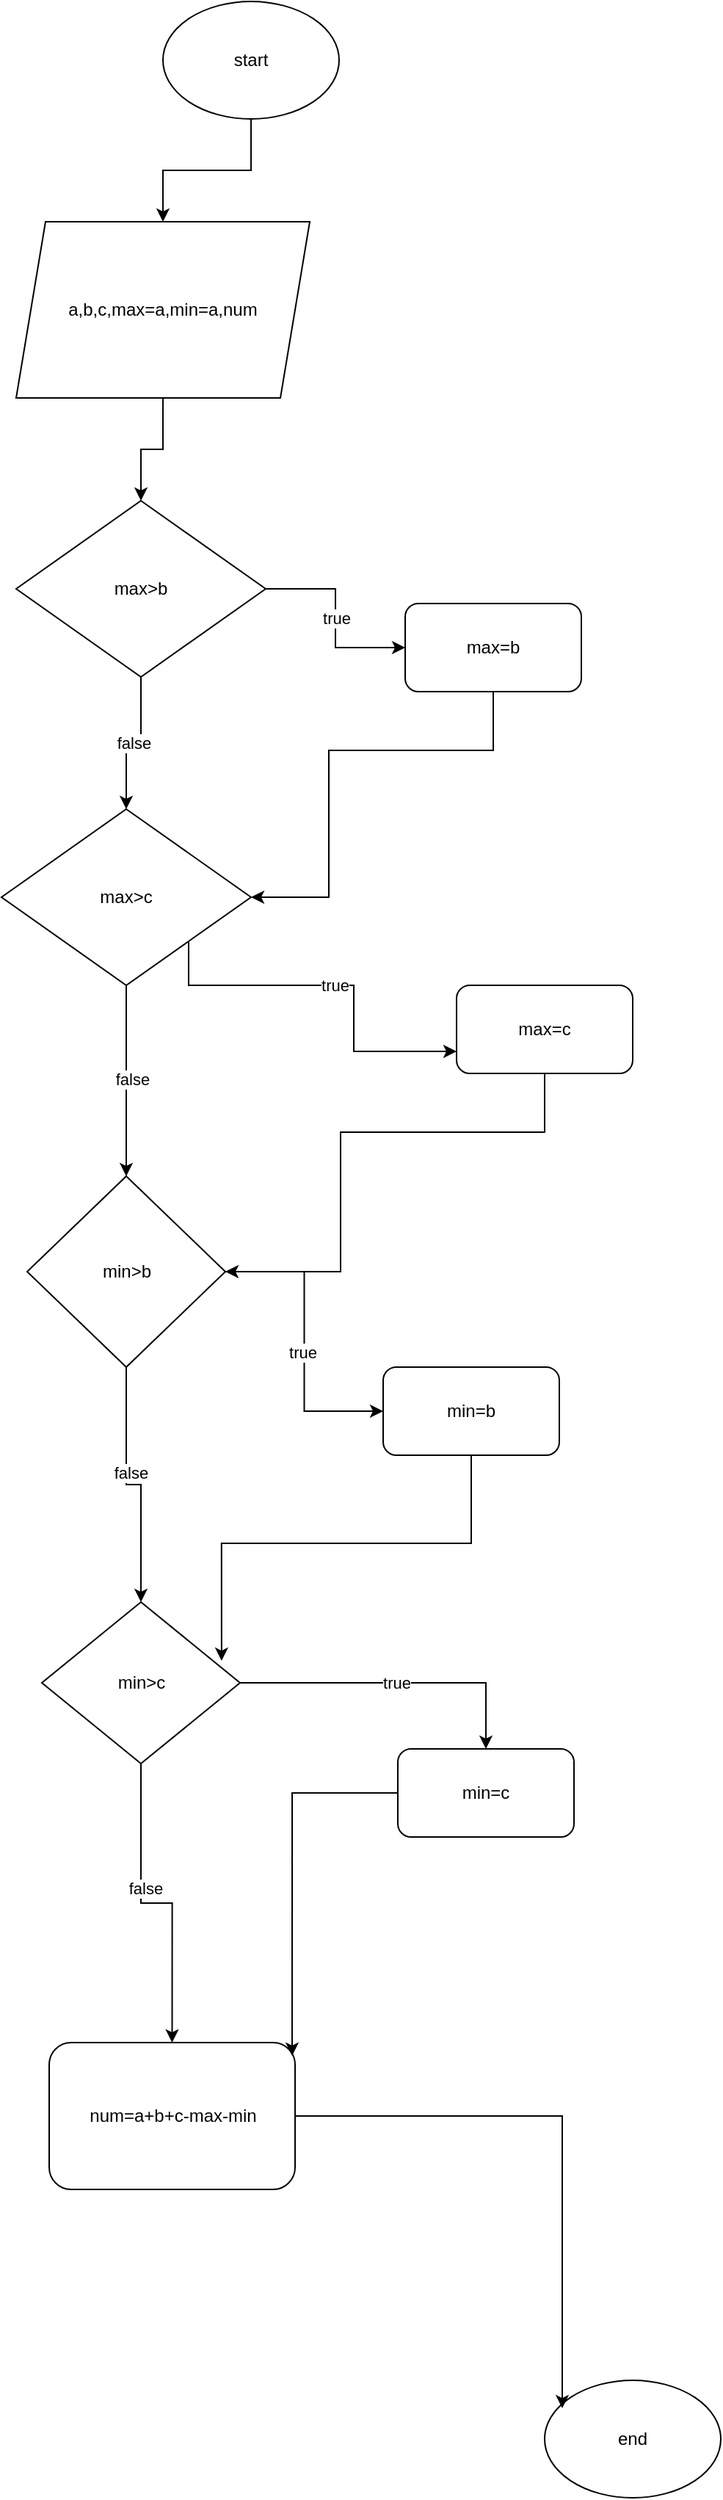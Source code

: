 <mxfile version="22.1.0" type="github">
  <diagram id="C5RBs43oDa-KdzZeNtuy" name="Page-1">
    <mxGraphModel dx="880" dy="463" grid="1" gridSize="10" guides="1" tooltips="1" connect="1" arrows="1" fold="1" page="1" pageScale="1" pageWidth="827" pageHeight="1169" math="0" shadow="0">
      <root>
        <mxCell id="WIyWlLk6GJQsqaUBKTNV-0" />
        <mxCell id="WIyWlLk6GJQsqaUBKTNV-1" parent="WIyWlLk6GJQsqaUBKTNV-0" />
        <mxCell id="MLnVwpXvPS_MH8pCmM1l-2" style="edgeStyle=orthogonalEdgeStyle;rounded=0;orthogonalLoop=1;jettySize=auto;html=1;" edge="1" parent="WIyWlLk6GJQsqaUBKTNV-1" source="MLnVwpXvPS_MH8pCmM1l-0" target="MLnVwpXvPS_MH8pCmM1l-1">
          <mxGeometry relative="1" as="geometry" />
        </mxCell>
        <mxCell id="MLnVwpXvPS_MH8pCmM1l-0" value="start" style="ellipse;whiteSpace=wrap;html=1;" vertex="1" parent="WIyWlLk6GJQsqaUBKTNV-1">
          <mxGeometry x="320" y="60" width="120" height="80" as="geometry" />
        </mxCell>
        <mxCell id="MLnVwpXvPS_MH8pCmM1l-4" style="edgeStyle=orthogonalEdgeStyle;rounded=0;orthogonalLoop=1;jettySize=auto;html=1;entryX=0.5;entryY=0;entryDx=0;entryDy=0;" edge="1" parent="WIyWlLk6GJQsqaUBKTNV-1" source="MLnVwpXvPS_MH8pCmM1l-1" target="MLnVwpXvPS_MH8pCmM1l-3">
          <mxGeometry relative="1" as="geometry" />
        </mxCell>
        <mxCell id="MLnVwpXvPS_MH8pCmM1l-1" value="a,b,c,max=a,min=a,num" style="shape=parallelogram;perimeter=parallelogramPerimeter;whiteSpace=wrap;html=1;fixedSize=1;" vertex="1" parent="WIyWlLk6GJQsqaUBKTNV-1">
          <mxGeometry x="220" y="210" width="200" height="120" as="geometry" />
        </mxCell>
        <mxCell id="MLnVwpXvPS_MH8pCmM1l-8" value="true" style="edgeStyle=orthogonalEdgeStyle;rounded=0;orthogonalLoop=1;jettySize=auto;html=1;entryX=0;entryY=0.5;entryDx=0;entryDy=0;" edge="1" parent="WIyWlLk6GJQsqaUBKTNV-1" source="MLnVwpXvPS_MH8pCmM1l-3" target="MLnVwpXvPS_MH8pCmM1l-7">
          <mxGeometry relative="1" as="geometry" />
        </mxCell>
        <mxCell id="MLnVwpXvPS_MH8pCmM1l-14" value="false" style="edgeStyle=orthogonalEdgeStyle;rounded=0;orthogonalLoop=1;jettySize=auto;html=1;entryX=0.5;entryY=0;entryDx=0;entryDy=0;" edge="1" parent="WIyWlLk6GJQsqaUBKTNV-1" source="MLnVwpXvPS_MH8pCmM1l-3" target="MLnVwpXvPS_MH8pCmM1l-5">
          <mxGeometry relative="1" as="geometry" />
        </mxCell>
        <mxCell id="MLnVwpXvPS_MH8pCmM1l-3" value="max&amp;gt;b" style="rhombus;whiteSpace=wrap;html=1;" vertex="1" parent="WIyWlLk6GJQsqaUBKTNV-1">
          <mxGeometry x="220" y="400" width="170" height="120" as="geometry" />
        </mxCell>
        <mxCell id="MLnVwpXvPS_MH8pCmM1l-18" value="true" style="edgeStyle=orthogonalEdgeStyle;rounded=0;orthogonalLoop=1;jettySize=auto;html=1;entryX=0;entryY=0.75;entryDx=0;entryDy=0;exitX=1;exitY=1;exitDx=0;exitDy=0;" edge="1" parent="WIyWlLk6GJQsqaUBKTNV-1" source="MLnVwpXvPS_MH8pCmM1l-5" target="MLnVwpXvPS_MH8pCmM1l-17">
          <mxGeometry relative="1" as="geometry">
            <Array as="points">
              <mxPoint x="338" y="730" />
              <mxPoint x="450" y="730" />
              <mxPoint x="450" y="775" />
            </Array>
          </mxGeometry>
        </mxCell>
        <mxCell id="MLnVwpXvPS_MH8pCmM1l-21" style="edgeStyle=orthogonalEdgeStyle;rounded=0;orthogonalLoop=1;jettySize=auto;html=1;entryX=0.5;entryY=0;entryDx=0;entryDy=0;" edge="1" parent="WIyWlLk6GJQsqaUBKTNV-1" source="MLnVwpXvPS_MH8pCmM1l-5" target="MLnVwpXvPS_MH8pCmM1l-20">
          <mxGeometry relative="1" as="geometry" />
        </mxCell>
        <mxCell id="MLnVwpXvPS_MH8pCmM1l-30" value="false" style="edgeLabel;html=1;align=center;verticalAlign=middle;resizable=0;points=[];" vertex="1" connectable="0" parent="MLnVwpXvPS_MH8pCmM1l-21">
          <mxGeometry x="-0.015" y="4" relative="1" as="geometry">
            <mxPoint as="offset" />
          </mxGeometry>
        </mxCell>
        <mxCell id="MLnVwpXvPS_MH8pCmM1l-5" value="max&amp;gt;c" style="rhombus;whiteSpace=wrap;html=1;" vertex="1" parent="WIyWlLk6GJQsqaUBKTNV-1">
          <mxGeometry x="210" y="610" width="170" height="120" as="geometry" />
        </mxCell>
        <mxCell id="MLnVwpXvPS_MH8pCmM1l-13" style="edgeStyle=orthogonalEdgeStyle;rounded=0;orthogonalLoop=1;jettySize=auto;html=1;entryX=1;entryY=0.5;entryDx=0;entryDy=0;" edge="1" parent="WIyWlLk6GJQsqaUBKTNV-1" source="MLnVwpXvPS_MH8pCmM1l-7" target="MLnVwpXvPS_MH8pCmM1l-5">
          <mxGeometry relative="1" as="geometry">
            <Array as="points">
              <mxPoint x="545" y="570" />
              <mxPoint x="433" y="570" />
              <mxPoint x="433" y="670" />
            </Array>
          </mxGeometry>
        </mxCell>
        <mxCell id="MLnVwpXvPS_MH8pCmM1l-7" value="max=b" style="rounded=1;whiteSpace=wrap;html=1;" vertex="1" parent="WIyWlLk6GJQsqaUBKTNV-1">
          <mxGeometry x="485" y="470" width="120" height="60" as="geometry" />
        </mxCell>
        <mxCell id="MLnVwpXvPS_MH8pCmM1l-22" style="edgeStyle=orthogonalEdgeStyle;rounded=0;orthogonalLoop=1;jettySize=auto;html=1;entryX=1;entryY=0.5;entryDx=0;entryDy=0;" edge="1" parent="WIyWlLk6GJQsqaUBKTNV-1" source="MLnVwpXvPS_MH8pCmM1l-17" target="MLnVwpXvPS_MH8pCmM1l-20">
          <mxGeometry relative="1" as="geometry">
            <Array as="points">
              <mxPoint x="580" y="830" />
              <mxPoint x="441" y="830" />
              <mxPoint x="441" y="925" />
            </Array>
          </mxGeometry>
        </mxCell>
        <mxCell id="MLnVwpXvPS_MH8pCmM1l-17" value="max=c" style="rounded=1;whiteSpace=wrap;html=1;" vertex="1" parent="WIyWlLk6GJQsqaUBKTNV-1">
          <mxGeometry x="520" y="730" width="120" height="60" as="geometry" />
        </mxCell>
        <mxCell id="MLnVwpXvPS_MH8pCmM1l-24" style="edgeStyle=orthogonalEdgeStyle;rounded=0;orthogonalLoop=1;jettySize=auto;html=1;entryX=0;entryY=0.5;entryDx=0;entryDy=0;" edge="1" parent="WIyWlLk6GJQsqaUBKTNV-1" source="MLnVwpXvPS_MH8pCmM1l-20" target="MLnVwpXvPS_MH8pCmM1l-23">
          <mxGeometry relative="1" as="geometry" />
        </mxCell>
        <mxCell id="MLnVwpXvPS_MH8pCmM1l-25" value="true" style="edgeLabel;html=1;align=center;verticalAlign=middle;resizable=0;points=[];" vertex="1" connectable="0" parent="MLnVwpXvPS_MH8pCmM1l-24">
          <mxGeometry x="0.065" y="-2" relative="1" as="geometry">
            <mxPoint as="offset" />
          </mxGeometry>
        </mxCell>
        <mxCell id="MLnVwpXvPS_MH8pCmM1l-27" style="edgeStyle=orthogonalEdgeStyle;rounded=0;orthogonalLoop=1;jettySize=auto;html=1;entryX=0.5;entryY=0;entryDx=0;entryDy=0;" edge="1" parent="WIyWlLk6GJQsqaUBKTNV-1" source="MLnVwpXvPS_MH8pCmM1l-20" target="MLnVwpXvPS_MH8pCmM1l-26">
          <mxGeometry relative="1" as="geometry" />
        </mxCell>
        <mxCell id="MLnVwpXvPS_MH8pCmM1l-31" value="false" style="edgeLabel;html=1;align=center;verticalAlign=middle;resizable=0;points=[];" vertex="1" connectable="0" parent="MLnVwpXvPS_MH8pCmM1l-27">
          <mxGeometry x="-0.153" y="3" relative="1" as="geometry">
            <mxPoint as="offset" />
          </mxGeometry>
        </mxCell>
        <mxCell id="MLnVwpXvPS_MH8pCmM1l-20" value="min&amp;gt;b" style="rhombus;whiteSpace=wrap;html=1;" vertex="1" parent="WIyWlLk6GJQsqaUBKTNV-1">
          <mxGeometry x="227.5" y="860" width="135" height="130" as="geometry" />
        </mxCell>
        <mxCell id="MLnVwpXvPS_MH8pCmM1l-23" value="min=b" style="rounded=1;whiteSpace=wrap;html=1;" vertex="1" parent="WIyWlLk6GJQsqaUBKTNV-1">
          <mxGeometry x="470" y="990" width="120" height="60" as="geometry" />
        </mxCell>
        <mxCell id="MLnVwpXvPS_MH8pCmM1l-33" value="true" style="edgeStyle=orthogonalEdgeStyle;rounded=0;orthogonalLoop=1;jettySize=auto;html=1;entryX=0.5;entryY=0;entryDx=0;entryDy=0;" edge="1" parent="WIyWlLk6GJQsqaUBKTNV-1" source="MLnVwpXvPS_MH8pCmM1l-26" target="MLnVwpXvPS_MH8pCmM1l-32">
          <mxGeometry relative="1" as="geometry" />
        </mxCell>
        <mxCell id="MLnVwpXvPS_MH8pCmM1l-35" style="edgeStyle=orthogonalEdgeStyle;rounded=0;orthogonalLoop=1;jettySize=auto;html=1;entryX=0.5;entryY=0;entryDx=0;entryDy=0;" edge="1" parent="WIyWlLk6GJQsqaUBKTNV-1" source="MLnVwpXvPS_MH8pCmM1l-26" target="MLnVwpXvPS_MH8pCmM1l-36">
          <mxGeometry relative="1" as="geometry">
            <mxPoint x="320" y="1430" as="targetPoint" />
          </mxGeometry>
        </mxCell>
        <mxCell id="MLnVwpXvPS_MH8pCmM1l-41" value="false" style="edgeLabel;html=1;align=center;verticalAlign=middle;resizable=0;points=[];" vertex="1" connectable="0" parent="MLnVwpXvPS_MH8pCmM1l-35">
          <mxGeometry x="-0.196" y="3" relative="1" as="geometry">
            <mxPoint as="offset" />
          </mxGeometry>
        </mxCell>
        <mxCell id="MLnVwpXvPS_MH8pCmM1l-26" value="min&amp;gt;c" style="rhombus;whiteSpace=wrap;html=1;" vertex="1" parent="WIyWlLk6GJQsqaUBKTNV-1">
          <mxGeometry x="237.5" y="1150" width="135" height="110" as="geometry" />
        </mxCell>
        <mxCell id="MLnVwpXvPS_MH8pCmM1l-29" style="edgeStyle=orthogonalEdgeStyle;rounded=0;orthogonalLoop=1;jettySize=auto;html=1;entryX=0.907;entryY=0.364;entryDx=0;entryDy=0;entryPerimeter=0;" edge="1" parent="WIyWlLk6GJQsqaUBKTNV-1" source="MLnVwpXvPS_MH8pCmM1l-23" target="MLnVwpXvPS_MH8pCmM1l-26">
          <mxGeometry relative="1" as="geometry">
            <Array as="points">
              <mxPoint x="530" y="1110" />
              <mxPoint x="360" y="1110" />
            </Array>
          </mxGeometry>
        </mxCell>
        <mxCell id="MLnVwpXvPS_MH8pCmM1l-32" value="min=c" style="rounded=1;whiteSpace=wrap;html=1;" vertex="1" parent="WIyWlLk6GJQsqaUBKTNV-1">
          <mxGeometry x="480" y="1250" width="120" height="60" as="geometry" />
        </mxCell>
        <mxCell id="MLnVwpXvPS_MH8pCmM1l-36" value="num=a+b+c-max-min" style="rounded=1;whiteSpace=wrap;html=1;" vertex="1" parent="WIyWlLk6GJQsqaUBKTNV-1">
          <mxGeometry x="242.5" y="1450" width="167.5" height="100" as="geometry" />
        </mxCell>
        <mxCell id="MLnVwpXvPS_MH8pCmM1l-37" value="end" style="ellipse;whiteSpace=wrap;html=1;" vertex="1" parent="WIyWlLk6GJQsqaUBKTNV-1">
          <mxGeometry x="580" y="1680" width="120" height="80" as="geometry" />
        </mxCell>
        <mxCell id="MLnVwpXvPS_MH8pCmM1l-38" style="edgeStyle=orthogonalEdgeStyle;rounded=0;orthogonalLoop=1;jettySize=auto;html=1;entryX=0.1;entryY=0.238;entryDx=0;entryDy=0;entryPerimeter=0;" edge="1" parent="WIyWlLk6GJQsqaUBKTNV-1" source="MLnVwpXvPS_MH8pCmM1l-36" target="MLnVwpXvPS_MH8pCmM1l-37">
          <mxGeometry relative="1" as="geometry" />
        </mxCell>
        <mxCell id="MLnVwpXvPS_MH8pCmM1l-40" style="edgeStyle=orthogonalEdgeStyle;rounded=0;orthogonalLoop=1;jettySize=auto;html=1;entryX=0.988;entryY=0.09;entryDx=0;entryDy=0;entryPerimeter=0;" edge="1" parent="WIyWlLk6GJQsqaUBKTNV-1" source="MLnVwpXvPS_MH8pCmM1l-32" target="MLnVwpXvPS_MH8pCmM1l-36">
          <mxGeometry relative="1" as="geometry" />
        </mxCell>
      </root>
    </mxGraphModel>
  </diagram>
</mxfile>

